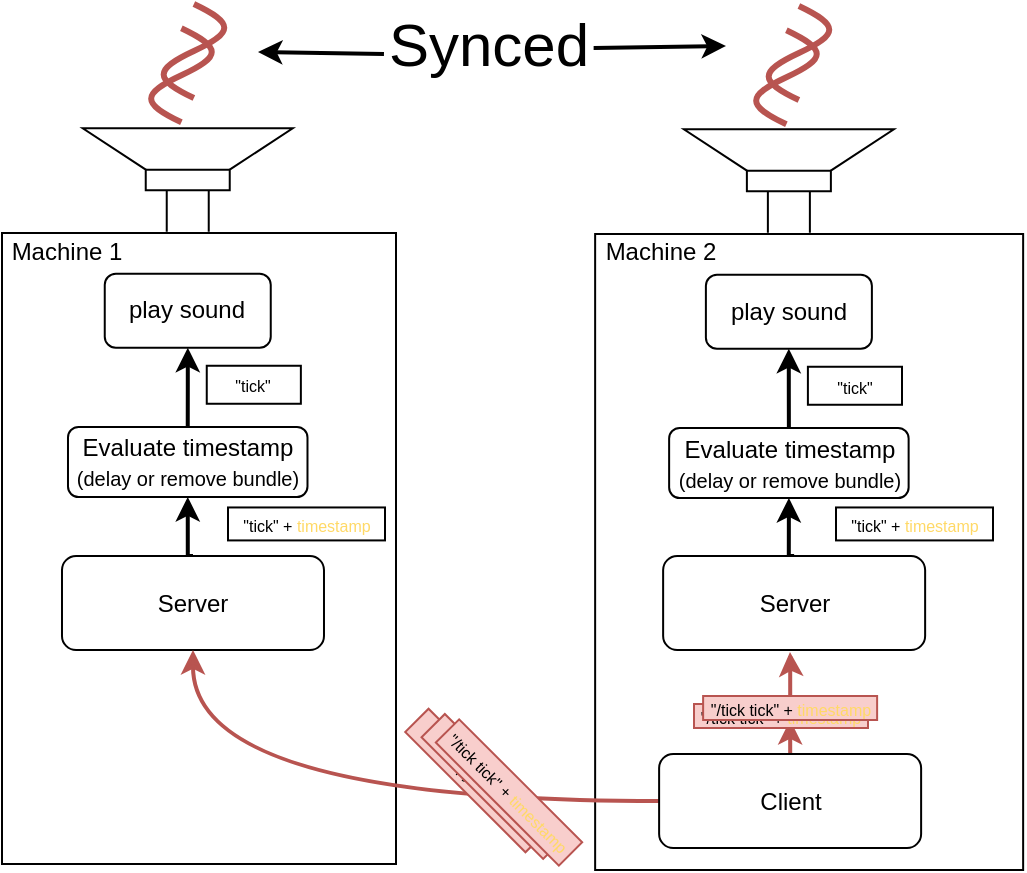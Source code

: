 <mxfile version="26.2.14">
  <diagram name="Page-1" id="0nF_kIsVZiJPyhtbK4A9">
    <mxGraphModel dx="97" dy="515" grid="0" gridSize="10" guides="1" tooltips="1" connect="1" arrows="1" fold="1" page="1" pageScale="1" pageWidth="850" pageHeight="1100" math="0" shadow="0">
      <root>
        <mxCell id="0" />
        <mxCell id="1" parent="0" />
        <mxCell id="KAPNieOjZvnm4kEWraPd-26" value="" style="rounded=0;whiteSpace=wrap;html=1;fillColor=none;rotation=0;" vertex="1" parent="1">
          <mxGeometry x="1258.57" y="187" width="214" height="318" as="geometry" />
        </mxCell>
        <mxCell id="KAPNieOjZvnm4kEWraPd-27" value="Machine 2" style="text;html=1;strokeColor=none;fillColor=none;align=center;verticalAlign=middle;whiteSpace=wrap;rounded=0;rotation=0;" vertex="1" parent="1">
          <mxGeometry x="1258.57" y="187" width="65.43" height="18" as="geometry" />
        </mxCell>
        <mxCell id="KAPNieOjZvnm4kEWraPd-28" value="play sound" style="rounded=1;whiteSpace=wrap;html=1;rotation=0;" vertex="1" parent="1">
          <mxGeometry x="1313.947" y="207.382" width="83" height="37" as="geometry" />
        </mxCell>
        <mxCell id="KAPNieOjZvnm4kEWraPd-29" value="" style="pointerEvents=1;verticalLabelPosition=bottom;shadow=0;dashed=0;align=center;html=1;verticalAlign=top;shape=mxgraph.electrical.electro-mechanical.loudspeaker;rotation=-90;" vertex="1" parent="1">
          <mxGeometry x="1329.55" y="108" width="51.78" height="105" as="geometry" />
        </mxCell>
        <mxCell id="KAPNieOjZvnm4kEWraPd-30" style="edgeStyle=orthogonalEdgeStyle;rounded=0;orthogonalLoop=1;jettySize=auto;html=1;exitX=0.5;exitY=0;exitDx=0;exitDy=0;entryX=0.5;entryY=1;entryDx=0;entryDy=0;strokeWidth=2;" edge="1" parent="1" source="KAPNieOjZvnm4kEWraPd-31" target="KAPNieOjZvnm4kEWraPd-33">
          <mxGeometry relative="1" as="geometry" />
        </mxCell>
        <mxCell id="KAPNieOjZvnm4kEWraPd-31" value="Server" style="rounded=1;whiteSpace=wrap;html=1;rotation=0;" vertex="1" parent="1">
          <mxGeometry x="1292.567" y="348.002" width="131" height="47" as="geometry" />
        </mxCell>
        <mxCell id="KAPNieOjZvnm4kEWraPd-32" style="edgeStyle=orthogonalEdgeStyle;rounded=0;orthogonalLoop=1;jettySize=auto;html=1;exitX=0.5;exitY=0;exitDx=0;exitDy=0;strokeWidth=2;" edge="1" parent="1" source="KAPNieOjZvnm4kEWraPd-33" target="KAPNieOjZvnm4kEWraPd-28">
          <mxGeometry relative="1" as="geometry" />
        </mxCell>
        <mxCell id="KAPNieOjZvnm4kEWraPd-33" value="Evaluate timestamp&lt;br&gt;&lt;font style=&quot;font-size: 10px;&quot;&gt;(delay or remove bundle)&lt;/font&gt;" style="rounded=1;whiteSpace=wrap;html=1;rotation=0;" vertex="1" parent="1">
          <mxGeometry x="1295.567" y="284.002" width="119.75" height="35" as="geometry" />
        </mxCell>
        <mxCell id="KAPNieOjZvnm4kEWraPd-34" value="&lt;font style=&quot;font-size: 8px;&quot;&gt;&quot;tick&quot;&lt;/font&gt;" style="rounded=0;whiteSpace=wrap;html=1;rotation=0;" vertex="1" parent="1">
          <mxGeometry x="1364.95" y="253.38" width="47.05" height="19" as="geometry" />
        </mxCell>
        <mxCell id="KAPNieOjZvnm4kEWraPd-35" value="" style="rounded=0;whiteSpace=wrap;html=1;fillColor=none;rotation=0;" vertex="1" parent="1">
          <mxGeometry x="962" y="186.5" width="197" height="315.5" as="geometry" />
        </mxCell>
        <mxCell id="KAPNieOjZvnm4kEWraPd-36" value="Machine 1" style="text;html=1;strokeColor=none;fillColor=none;align=center;verticalAlign=middle;whiteSpace=wrap;rounded=0;rotation=0;" vertex="1" parent="1">
          <mxGeometry x="962" y="187" width="65.43" height="18" as="geometry" />
        </mxCell>
        <mxCell id="KAPNieOjZvnm4kEWraPd-37" value="play sound" style="rounded=1;whiteSpace=wrap;html=1;rotation=0;" vertex="1" parent="1">
          <mxGeometry x="1013.377" y="206.882" width="83" height="37" as="geometry" />
        </mxCell>
        <mxCell id="KAPNieOjZvnm4kEWraPd-38" value="" style="pointerEvents=1;verticalLabelPosition=bottom;shadow=0;dashed=0;align=center;html=1;verticalAlign=top;shape=mxgraph.electrical.electro-mechanical.loudspeaker;rotation=-90;" vertex="1" parent="1">
          <mxGeometry x="1028.98" y="107.5" width="51.78" height="105" as="geometry" />
        </mxCell>
        <mxCell id="KAPNieOjZvnm4kEWraPd-39" style="edgeStyle=orthogonalEdgeStyle;rounded=0;orthogonalLoop=1;jettySize=auto;html=1;exitX=0.5;exitY=0;exitDx=0;exitDy=0;entryX=0.5;entryY=1;entryDx=0;entryDy=0;strokeWidth=2;" edge="1" parent="1" source="KAPNieOjZvnm4kEWraPd-40" target="KAPNieOjZvnm4kEWraPd-42">
          <mxGeometry relative="1" as="geometry" />
        </mxCell>
        <mxCell id="KAPNieOjZvnm4kEWraPd-40" value="Server" style="rounded=1;whiteSpace=wrap;html=1;rotation=0;" vertex="1" parent="1">
          <mxGeometry x="991.997" y="348.002" width="131" height="47" as="geometry" />
        </mxCell>
        <mxCell id="KAPNieOjZvnm4kEWraPd-41" style="edgeStyle=orthogonalEdgeStyle;rounded=0;orthogonalLoop=1;jettySize=auto;html=1;exitX=0.5;exitY=0;exitDx=0;exitDy=0;strokeWidth=2;" edge="1" parent="1" source="KAPNieOjZvnm4kEWraPd-42" target="KAPNieOjZvnm4kEWraPd-37">
          <mxGeometry relative="1" as="geometry" />
        </mxCell>
        <mxCell id="KAPNieOjZvnm4kEWraPd-42" value="Evaluate timestamp&lt;br&gt;&lt;font style=&quot;font-size: 10px;&quot;&gt;(delay or remove bundle)&lt;/font&gt;" style="rounded=1;whiteSpace=wrap;html=1;rotation=0;" vertex="1" parent="1">
          <mxGeometry x="994.997" y="283.502" width="119.75" height="35" as="geometry" />
        </mxCell>
        <mxCell id="KAPNieOjZvnm4kEWraPd-43" value="&lt;font style=&quot;font-size: 8px;&quot;&gt;&quot;tick&quot;&lt;/font&gt;" style="rounded=0;whiteSpace=wrap;html=1;rotation=0;" vertex="1" parent="1">
          <mxGeometry x="1064.38" y="252.88" width="47.05" height="19" as="geometry" />
        </mxCell>
        <mxCell id="KAPNieOjZvnm4kEWraPd-46" value="&lt;font style=&quot;font-size: 8px;&quot;&gt;&quot;tick&quot; + &lt;font style=&quot;color: rgb(255, 217, 102);&quot;&gt;timestamp&lt;/font&gt;&lt;/font&gt;" style="rounded=0;whiteSpace=wrap;html=1;rotation=0;" vertex="1" parent="1">
          <mxGeometry x="1075" y="323.73" width="78.5" height="16.48" as="geometry" />
        </mxCell>
        <mxCell id="KAPNieOjZvnm4kEWraPd-47" value="&lt;font style=&quot;font-size: 8px;&quot;&gt;&quot;tick&quot; + &lt;font style=&quot;color: rgb(255, 217, 102);&quot;&gt;timestamp&lt;/font&gt;&lt;/font&gt;" style="rounded=0;whiteSpace=wrap;html=1;rotation=0;" vertex="1" parent="1">
          <mxGeometry x="1379" y="323.73" width="78.5" height="16.48" as="geometry" />
        </mxCell>
        <mxCell id="KAPNieOjZvnm4kEWraPd-50" style="edgeStyle=orthogonalEdgeStyle;rounded=0;orthogonalLoop=1;jettySize=auto;html=1;entryX=0.5;entryY=1;entryDx=0;entryDy=0;curved=1;fillColor=#f8cecc;strokeColor=#b85450;strokeWidth=2;" edge="1" parent="1" source="KAPNieOjZvnm4kEWraPd-51" target="KAPNieOjZvnm4kEWraPd-40">
          <mxGeometry relative="1" as="geometry" />
        </mxCell>
        <mxCell id="KAPNieOjZvnm4kEWraPd-63" style="edgeStyle=orthogonalEdgeStyle;rounded=0;orthogonalLoop=1;jettySize=auto;html=1;entryX=0.5;entryY=1;entryDx=0;entryDy=0;fillColor=#f8cecc;strokeColor=#b85450;strokeWidth=2;" edge="1" parent="1" source="KAPNieOjZvnm4kEWraPd-51" target="KAPNieOjZvnm4kEWraPd-59">
          <mxGeometry relative="1" as="geometry" />
        </mxCell>
        <mxCell id="KAPNieOjZvnm4kEWraPd-51" value="Client&lt;br style=&quot;border-color: var(--border-color);&quot;&gt;" style="rounded=1;whiteSpace=wrap;html=1;" vertex="1" parent="1">
          <mxGeometry x="1290.56" y="447" width="131" height="47" as="geometry" />
        </mxCell>
        <mxCell id="KAPNieOjZvnm4kEWraPd-56" value="&lt;font style=&quot;font-size: 30px;&quot;&gt;Synced&lt;/font&gt;" style="text;html=1;strokeColor=none;fillColor=none;align=center;verticalAlign=middle;whiteSpace=wrap;rounded=0;rotation=0;" vertex="1" parent="1">
          <mxGeometry x="1138" y="72" width="134.95" height="39" as="geometry" />
        </mxCell>
        <mxCell id="KAPNieOjZvnm4kEWraPd-57" value="" style="endArrow=classic;html=1;rounded=0;exitX=0.86;exitY=0.615;exitDx=0;exitDy=0;exitPerimeter=0;strokeWidth=2;entryX=0.612;entryY=-0.056;entryDx=0;entryDy=0;entryPerimeter=0;" edge="1" parent="1">
          <mxGeometry width="50" height="50" relative="1" as="geometry">
            <mxPoint x="1257.817" y="93.985" as="sourcePoint" />
            <mxPoint x="1324" y="93" as="targetPoint" />
          </mxGeometry>
        </mxCell>
        <mxCell id="KAPNieOjZvnm4kEWraPd-58" value="" style="endArrow=classic;html=1;rounded=0;strokeWidth=2;exitX=0.111;exitY=0.641;exitDx=0;exitDy=0;exitPerimeter=0;entryX=0.611;entryY=1.018;entryDx=0;entryDy=0;entryPerimeter=0;" edge="1" parent="1" source="KAPNieOjZvnm4kEWraPd-56">
          <mxGeometry width="50" height="50" relative="1" as="geometry">
            <mxPoint x="1118" y="68" as="sourcePoint" />
            <mxPoint x="1090" y="96" as="targetPoint" />
          </mxGeometry>
        </mxCell>
        <mxCell id="KAPNieOjZvnm4kEWraPd-62" style="edgeStyle=orthogonalEdgeStyle;rounded=0;orthogonalLoop=1;jettySize=auto;html=1;strokeWidth=2;fillColor=#f8cecc;strokeColor=#b85450;" edge="1" parent="1" source="KAPNieOjZvnm4kEWraPd-59">
          <mxGeometry relative="1" as="geometry">
            <mxPoint x="1356" y="396" as="targetPoint" />
          </mxGeometry>
        </mxCell>
        <mxCell id="KAPNieOjZvnm4kEWraPd-66" value="&lt;font style=&quot;font-size: 8px;&quot;&gt;&quot;/tick tick&quot; + &lt;font style=&quot;color: rgb(255, 217, 102);&quot;&gt;timestamp&lt;/font&gt;&lt;/font&gt;" style="rounded=0;whiteSpace=wrap;html=1;rotation=0;fillColor=#f8cecc;strokeColor=#b85450;" vertex="1" parent="1">
          <mxGeometry x="1308" y="422" width="87" height="12" as="geometry" />
        </mxCell>
        <mxCell id="KAPNieOjZvnm4kEWraPd-53" value="&lt;font style=&quot;font-size: 8px;&quot;&gt;&quot;/py tick&quot;&lt;/font&gt;" style="rounded=0;whiteSpace=wrap;html=1;rotation=45;fillColor=#f8cecc;strokeColor=#b85450;" vertex="1" parent="1">
          <mxGeometry x="1157.001" y="452.002" width="85" height="16.48" as="geometry" />
        </mxCell>
        <mxCell id="KAPNieOjZvnm4kEWraPd-54" value="&lt;font style=&quot;font-size: 8px;&quot;&gt;&quot;/py tick&quot;&lt;/font&gt;" style="rounded=0;whiteSpace=wrap;html=1;rotation=45;fillColor=#f8cecc;strokeColor=#b85450;" vertex="1" parent="1">
          <mxGeometry x="1165.001" y="455.002" width="86" height="16.48" as="geometry" />
        </mxCell>
        <mxCell id="KAPNieOjZvnm4kEWraPd-55" value="&lt;font style=&quot;font-size: 8px;&quot;&gt;&quot;/tick tick&quot; + &lt;font style=&quot;color: rgb(255, 217, 102);&quot;&gt;timestamp&lt;/font&gt;&lt;/font&gt;" style="rounded=0;whiteSpace=wrap;html=1;rotation=45;fillColor=#f8cecc;strokeColor=#b85450;" vertex="1" parent="1">
          <mxGeometry x="1172.001" y="458.002" width="87" height="16.48" as="geometry" />
        </mxCell>
        <mxCell id="KAPNieOjZvnm4kEWraPd-59" value="&lt;font style=&quot;font-size: 8px;&quot;&gt;&quot;/tick tick&quot; + &lt;font style=&quot;color: rgb(255, 217, 102);&quot;&gt;timestamp&lt;/font&gt;&lt;/font&gt;" style="rounded=0;whiteSpace=wrap;html=1;rotation=0;fillColor=#f8cecc;strokeColor=#b85450;" vertex="1" parent="1">
          <mxGeometry x="1312.56" y="418" width="87" height="12" as="geometry" />
        </mxCell>
        <mxCell id="KAPNieOjZvnm4kEWraPd-67" value="" style="group" vertex="1" connectable="0" parent="1">
          <mxGeometry x="1334" y="73.0" width="46.75" height="59.15" as="geometry" />
        </mxCell>
        <mxCell id="KAPNieOjZvnm4kEWraPd-68" value="" style="pointerEvents=1;verticalLabelPosition=bottom;shadow=0;dashed=0;align=center;html=1;verticalAlign=top;shape=mxgraph.electrical.waveforms.sine_wave;strokeWidth=3;rotation=-90;fillColor=#f8cecc;strokeColor=#b85450;" vertex="1" parent="KAPNieOjZvnm4kEWraPd-67">
          <mxGeometry x="-3.25" y="15.4" width="47" height="40.5" as="geometry" />
        </mxCell>
        <mxCell id="KAPNieOjZvnm4kEWraPd-69" value="" style="pointerEvents=1;verticalLabelPosition=bottom;shadow=0;dashed=0;align=center;html=1;verticalAlign=top;shape=mxgraph.electrical.waveforms.sine_wave;strokeWidth=3;rotation=-90;fillColor=#f8cecc;strokeColor=#b85450;" vertex="1" parent="KAPNieOjZvnm4kEWraPd-67">
          <mxGeometry x="3" y="3.25" width="47" height="40.5" as="geometry" />
        </mxCell>
        <mxCell id="KAPNieOjZvnm4kEWraPd-70" value="" style="group" vertex="1" connectable="0" parent="1">
          <mxGeometry x="1031.5" y="72.0" width="46.75" height="59.15" as="geometry" />
        </mxCell>
        <mxCell id="KAPNieOjZvnm4kEWraPd-71" value="" style="pointerEvents=1;verticalLabelPosition=bottom;shadow=0;dashed=0;align=center;html=1;verticalAlign=top;shape=mxgraph.electrical.waveforms.sine_wave;strokeWidth=3;rotation=-90;fillColor=#f8cecc;strokeColor=#b85450;" vertex="1" parent="KAPNieOjZvnm4kEWraPd-70">
          <mxGeometry x="-3.25" y="15.4" width="47" height="40.5" as="geometry" />
        </mxCell>
        <mxCell id="KAPNieOjZvnm4kEWraPd-72" value="" style="pointerEvents=1;verticalLabelPosition=bottom;shadow=0;dashed=0;align=center;html=1;verticalAlign=top;shape=mxgraph.electrical.waveforms.sine_wave;strokeWidth=3;rotation=-90;fillColor=#f8cecc;strokeColor=#b85450;" vertex="1" parent="KAPNieOjZvnm4kEWraPd-70">
          <mxGeometry x="3" y="3.25" width="47" height="40.5" as="geometry" />
        </mxCell>
      </root>
    </mxGraphModel>
  </diagram>
</mxfile>

